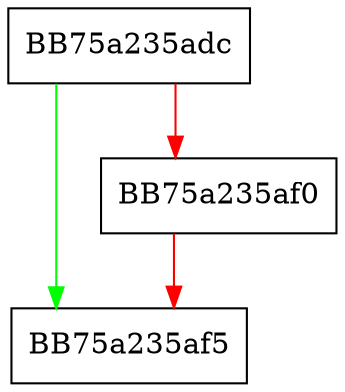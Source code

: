 digraph is_atomic {
  node [shape="box"];
  graph [splines=ortho];
  BB75a235adc -> BB75a235af5 [color="green"];
  BB75a235adc -> BB75a235af0 [color="red"];
  BB75a235af0 -> BB75a235af5 [color="red"];
}